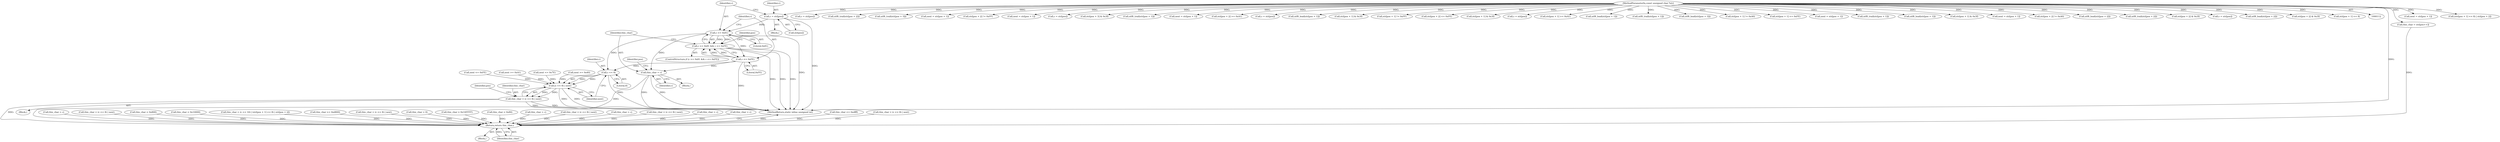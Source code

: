 digraph "0_php-src_0da8b8b801f9276359262f1ef8274c7812d3dfda?w=1_3@pointer" {
"1000571" [label="(Call,c = str[pos])"];
"1000114" [label="(MethodParameterIn,const unsigned char *str)"];
"1000578" [label="(Call,c >= 0x81)"];
"1000577" [label="(Call,c >= 0x81 && c <= 0xFE)"];
"1000581" [label="(Call,c <= 0xFE)"];
"1000621" [label="(Call,c << 8)"];
"1000620" [label="(Call,(c << 8) | next)"];
"1000618" [label="(Call,this_char = (c << 8) | next)"];
"1001107" [label="(Return,return this_char;)"];
"1000648" [label="(Call,this_char = c)"];
"1000561" [label="(Call,this_char = c)"];
"1000868" [label="(Call,this_char = (c << 8) | next)"];
"1000326" [label="(Call,this_char < 0x800)"];
"1000681" [label="(Call,next = str[pos + 1])"];
"1001057" [label="(Call,(str[pos + 1] << 8) | str[pos + 2])"];
"1000114" [label="(MethodParameterIn,const unsigned char *str)"];
"1000475" [label="(Call,this_char < 0x10000)"];
"1000622" [label="(Identifier,c)"];
"1000829" [label="(Call,c = str[pos])"];
"1000582" [label="(Identifier,c)"];
"1000376" [label="(Call,utf8_trail(str[pos + 2]))"];
"1000573" [label="(Call,str[pos])"];
"1000383" [label="(Call,utf8_trail(str[pos + 3]))"];
"1000577" [label="(Call,c >= 0x81 && c <= 0xFE)"];
"1000852" [label="(Call,next = str[pos + 1])"];
"1001051" [label="(Call,this_char = (c << 16) | (str[pos + 1] << 8) | str[pos + 2])"];
"1001035" [label="(Call,str[pos + 2] != 0xFF)"];
"1000594" [label="(Call,next = str[pos + 1])"];
"1000336" [label="(Call,this_char >= 0xd800)"];
"1001107" [label="(Return,return this_char;)"];
"1000923" [label="(Call,this_char = (c << 8) | next)"];
"1000658" [label="(Call,c = str[pos])"];
"1000614" [label="(Call,next <= 0xFE)"];
"1000466" [label="(Call,str[pos + 3] & 0x3f)"];
"1000650" [label="(Identifier,c)"];
"1000125" [label="(Call,this_char = 0)"];
"1000620" [label="(Call,(c << 8) | next)"];
"1000611" [label="(Call,next >= 0xA1)"];
"1000583" [label="(Literal,0xFE)"];
"1000478" [label="(Call,this_char > 0x10FFFF)"];
"1000569" [label="(Block,)"];
"1000253" [label="(Call,utf8_trail(str[pos + 1]))"];
"1000118" [label="(Block,)"];
"1000766" [label="(Call,next = str[pos + 1])"];
"1000983" [label="(Call,str[pos + 2] >= 0xA1)"];
"1001108" [label="(Identifier,this_char)"];
"1000623" [label="(Literal,8)"];
"1000150" [label="(Call,c = str[pos])"];
"1000581" [label="(Call,c <= 0xFE)"];
"1000200" [label="(Call,utf8_lead(str[pos + 1]))"];
"1000216" [label="(Call,str[pos + 1] & 0x3f)"];
"1000607" [label="(Call,next <= 0x7E)"];
"1000224" [label="(Call,this_char < 0x80)"];
"1001011" [label="(Call,str[pos + 1] != 0xFF)"];
"1000618" [label="(Call,this_char = (c << 8) | next)"];
"1000990" [label="(Call,str[pos + 2] <= 0xFE)"];
"1000617" [label="(Block,)"];
"1000160" [label="(Call,this_char = c)"];
"1000589" [label="(Identifier,pos)"];
"1000448" [label="(Call,str[pos + 1] & 0x3f)"];
"1000497" [label="(Call,c = str[pos])"];
"1000571" [label="(Call,c = str[pos])"];
"1000644" [label="(Identifier,pos)"];
"1000967" [label="(Call,str[pos + 1] >= 0xA1)"];
"1000580" [label="(Literal,0x81)"];
"1000395" [label="(Call,utf8_lead(str[pos + 1]))"];
"1000368" [label="(Call,utf8_trail(str[pos + 1]))"];
"1000777" [label="(Call,this_char = (c << 8) | next)"];
"1000814" [label="(Call,this_char = c)"];
"1000579" [label="(Identifier,c)"];
"1000425" [label="(Call,utf8_lead(str[pos + 3]))"];
"1001004" [label="(Call,str[pos + 1] != 0xA0)"];
"1000692" [label="(Call,this_char = (c << 8) | next)"];
"1000578" [label="(Call,c >= 0x81)"];
"1000974" [label="(Call,str[pos + 1] <= 0xFE)"];
"1000520" [label="(Call,next = str[pos + 1])"];
"1000190" [label="(Call,utf8_trail(str[pos + 1]))"];
"1001109" [label="(MethodReturn,static inline unsigned int)"];
"1000272" [label="(Call,utf8_lead(str[pos + 1]))"];
"1000310" [label="(Call,str[pos + 1] & 0x3f)"];
"1000576" [label="(ControlStructure,if (c >= 0x81 && c <= 0xFE))"];
"1000907" [label="(Call,next = str[pos + 1])"];
"1000720" [label="(Call,this_char = c)"];
"1001083" [label="(Call,this_char = c)"];
"1000624" [label="(Identifier,next)"];
"1000619" [label="(Identifier,this_char)"];
"1001028" [label="(Call,str[pos + 2] != 0xA0)"];
"1001096" [label="(Call,this_char = str[pos++])"];
"1000648" [label="(Call,this_char = c)"];
"1000652" [label="(Identifier,pos)"];
"1000410" [label="(Call,utf8_lead(str[pos + 2]))"];
"1000604" [label="(Call,next >= 0x40)"];
"1000649" [label="(Identifier,this_char)"];
"1000647" [label="(Block,)"];
"1000260" [label="(Call,utf8_trail(str[pos + 2]))"];
"1000318" [label="(Call,str[pos + 2] & 0x3f)"];
"1000621" [label="(Call,c << 8)"];
"1000735" [label="(Call,c = str[pos])"];
"1000287" [label="(Call,utf8_lead(str[pos + 2]))"];
"1000339" [label="(Call,this_char <= 0xdfff)"];
"1000544" [label="(Call,this_char = (c << 8) | next)"];
"1000458" [label="(Call,str[pos + 2] & 0x3f)"];
"1001058" [label="(Call,str[pos + 1] << 8)"];
"1000572" [label="(Identifier,c)"];
"1000571" -> "1000569"  [label="AST: "];
"1000571" -> "1000573"  [label="CFG: "];
"1000572" -> "1000571"  [label="AST: "];
"1000573" -> "1000571"  [label="AST: "];
"1000579" -> "1000571"  [label="CFG: "];
"1000571" -> "1001109"  [label="DDG: "];
"1000114" -> "1000571"  [label="DDG: "];
"1000571" -> "1000578"  [label="DDG: "];
"1000114" -> "1000112"  [label="AST: "];
"1000114" -> "1001109"  [label="DDG: "];
"1000114" -> "1000150"  [label="DDG: "];
"1000114" -> "1000190"  [label="DDG: "];
"1000114" -> "1000200"  [label="DDG: "];
"1000114" -> "1000216"  [label="DDG: "];
"1000114" -> "1000253"  [label="DDG: "];
"1000114" -> "1000260"  [label="DDG: "];
"1000114" -> "1000272"  [label="DDG: "];
"1000114" -> "1000287"  [label="DDG: "];
"1000114" -> "1000310"  [label="DDG: "];
"1000114" -> "1000318"  [label="DDG: "];
"1000114" -> "1000368"  [label="DDG: "];
"1000114" -> "1000376"  [label="DDG: "];
"1000114" -> "1000383"  [label="DDG: "];
"1000114" -> "1000395"  [label="DDG: "];
"1000114" -> "1000410"  [label="DDG: "];
"1000114" -> "1000425"  [label="DDG: "];
"1000114" -> "1000448"  [label="DDG: "];
"1000114" -> "1000458"  [label="DDG: "];
"1000114" -> "1000466"  [label="DDG: "];
"1000114" -> "1000497"  [label="DDG: "];
"1000114" -> "1000520"  [label="DDG: "];
"1000114" -> "1000594"  [label="DDG: "];
"1000114" -> "1000658"  [label="DDG: "];
"1000114" -> "1000681"  [label="DDG: "];
"1000114" -> "1000735"  [label="DDG: "];
"1000114" -> "1000766"  [label="DDG: "];
"1000114" -> "1000829"  [label="DDG: "];
"1000114" -> "1000852"  [label="DDG: "];
"1000114" -> "1000907"  [label="DDG: "];
"1000114" -> "1000967"  [label="DDG: "];
"1000114" -> "1000974"  [label="DDG: "];
"1000114" -> "1000983"  [label="DDG: "];
"1000114" -> "1000990"  [label="DDG: "];
"1000114" -> "1001004"  [label="DDG: "];
"1000114" -> "1001011"  [label="DDG: "];
"1000114" -> "1001028"  [label="DDG: "];
"1000114" -> "1001035"  [label="DDG: "];
"1000114" -> "1001058"  [label="DDG: "];
"1000114" -> "1001057"  [label="DDG: "];
"1000114" -> "1001096"  [label="DDG: "];
"1000578" -> "1000577"  [label="AST: "];
"1000578" -> "1000580"  [label="CFG: "];
"1000579" -> "1000578"  [label="AST: "];
"1000580" -> "1000578"  [label="AST: "];
"1000582" -> "1000578"  [label="CFG: "];
"1000577" -> "1000578"  [label="CFG: "];
"1000578" -> "1001109"  [label="DDG: "];
"1000578" -> "1000577"  [label="DDG: "];
"1000578" -> "1000577"  [label="DDG: "];
"1000578" -> "1000581"  [label="DDG: "];
"1000578" -> "1000621"  [label="DDG: "];
"1000578" -> "1000648"  [label="DDG: "];
"1000577" -> "1000576"  [label="AST: "];
"1000577" -> "1000581"  [label="CFG: "];
"1000581" -> "1000577"  [label="AST: "];
"1000589" -> "1000577"  [label="CFG: "];
"1000649" -> "1000577"  [label="CFG: "];
"1000577" -> "1001109"  [label="DDG: "];
"1000577" -> "1001109"  [label="DDG: "];
"1000577" -> "1001109"  [label="DDG: "];
"1000581" -> "1000577"  [label="DDG: "];
"1000581" -> "1000577"  [label="DDG: "];
"1000581" -> "1000583"  [label="CFG: "];
"1000582" -> "1000581"  [label="AST: "];
"1000583" -> "1000581"  [label="AST: "];
"1000581" -> "1001109"  [label="DDG: "];
"1000581" -> "1000621"  [label="DDG: "];
"1000581" -> "1000648"  [label="DDG: "];
"1000621" -> "1000620"  [label="AST: "];
"1000621" -> "1000623"  [label="CFG: "];
"1000622" -> "1000621"  [label="AST: "];
"1000623" -> "1000621"  [label="AST: "];
"1000624" -> "1000621"  [label="CFG: "];
"1000621" -> "1001109"  [label="DDG: "];
"1000621" -> "1000620"  [label="DDG: "];
"1000621" -> "1000620"  [label="DDG: "];
"1000620" -> "1000618"  [label="AST: "];
"1000620" -> "1000624"  [label="CFG: "];
"1000624" -> "1000620"  [label="AST: "];
"1000618" -> "1000620"  [label="CFG: "];
"1000620" -> "1001109"  [label="DDG: "];
"1000620" -> "1001109"  [label="DDG: "];
"1000620" -> "1000618"  [label="DDG: "];
"1000620" -> "1000618"  [label="DDG: "];
"1000607" -> "1000620"  [label="DDG: "];
"1000614" -> "1000620"  [label="DDG: "];
"1000604" -> "1000620"  [label="DDG: "];
"1000611" -> "1000620"  [label="DDG: "];
"1000618" -> "1000617"  [label="AST: "];
"1000619" -> "1000618"  [label="AST: "];
"1000644" -> "1000618"  [label="CFG: "];
"1000618" -> "1001109"  [label="DDG: "];
"1000618" -> "1001109"  [label="DDG: "];
"1000618" -> "1001107"  [label="DDG: "];
"1001107" -> "1000118"  [label="AST: "];
"1001107" -> "1001108"  [label="CFG: "];
"1001108" -> "1001107"  [label="AST: "];
"1001109" -> "1001107"  [label="CFG: "];
"1001107" -> "1001109"  [label="DDG: "];
"1001108" -> "1001107"  [label="DDG: "];
"1000561" -> "1001107"  [label="DDG: "];
"1000475" -> "1001107"  [label="DDG: "];
"1000814" -> "1001107"  [label="DDG: "];
"1001083" -> "1001107"  [label="DDG: "];
"1000648" -> "1001107"  [label="DDG: "];
"1000777" -> "1001107"  [label="DDG: "];
"1000326" -> "1001107"  [label="DDG: "];
"1000868" -> "1001107"  [label="DDG: "];
"1000125" -> "1001107"  [label="DDG: "];
"1000692" -> "1001107"  [label="DDG: "];
"1000224" -> "1001107"  [label="DDG: "];
"1001096" -> "1001107"  [label="DDG: "];
"1000478" -> "1001107"  [label="DDG: "];
"1000720" -> "1001107"  [label="DDG: "];
"1000339" -> "1001107"  [label="DDG: "];
"1000544" -> "1001107"  [label="DDG: "];
"1000336" -> "1001107"  [label="DDG: "];
"1001051" -> "1001107"  [label="DDG: "];
"1000923" -> "1001107"  [label="DDG: "];
"1000160" -> "1001107"  [label="DDG: "];
"1000648" -> "1000647"  [label="AST: "];
"1000648" -> "1000650"  [label="CFG: "];
"1000649" -> "1000648"  [label="AST: "];
"1000650" -> "1000648"  [label="AST: "];
"1000652" -> "1000648"  [label="CFG: "];
"1000648" -> "1001109"  [label="DDG: "];
"1000648" -> "1001109"  [label="DDG: "];
}
